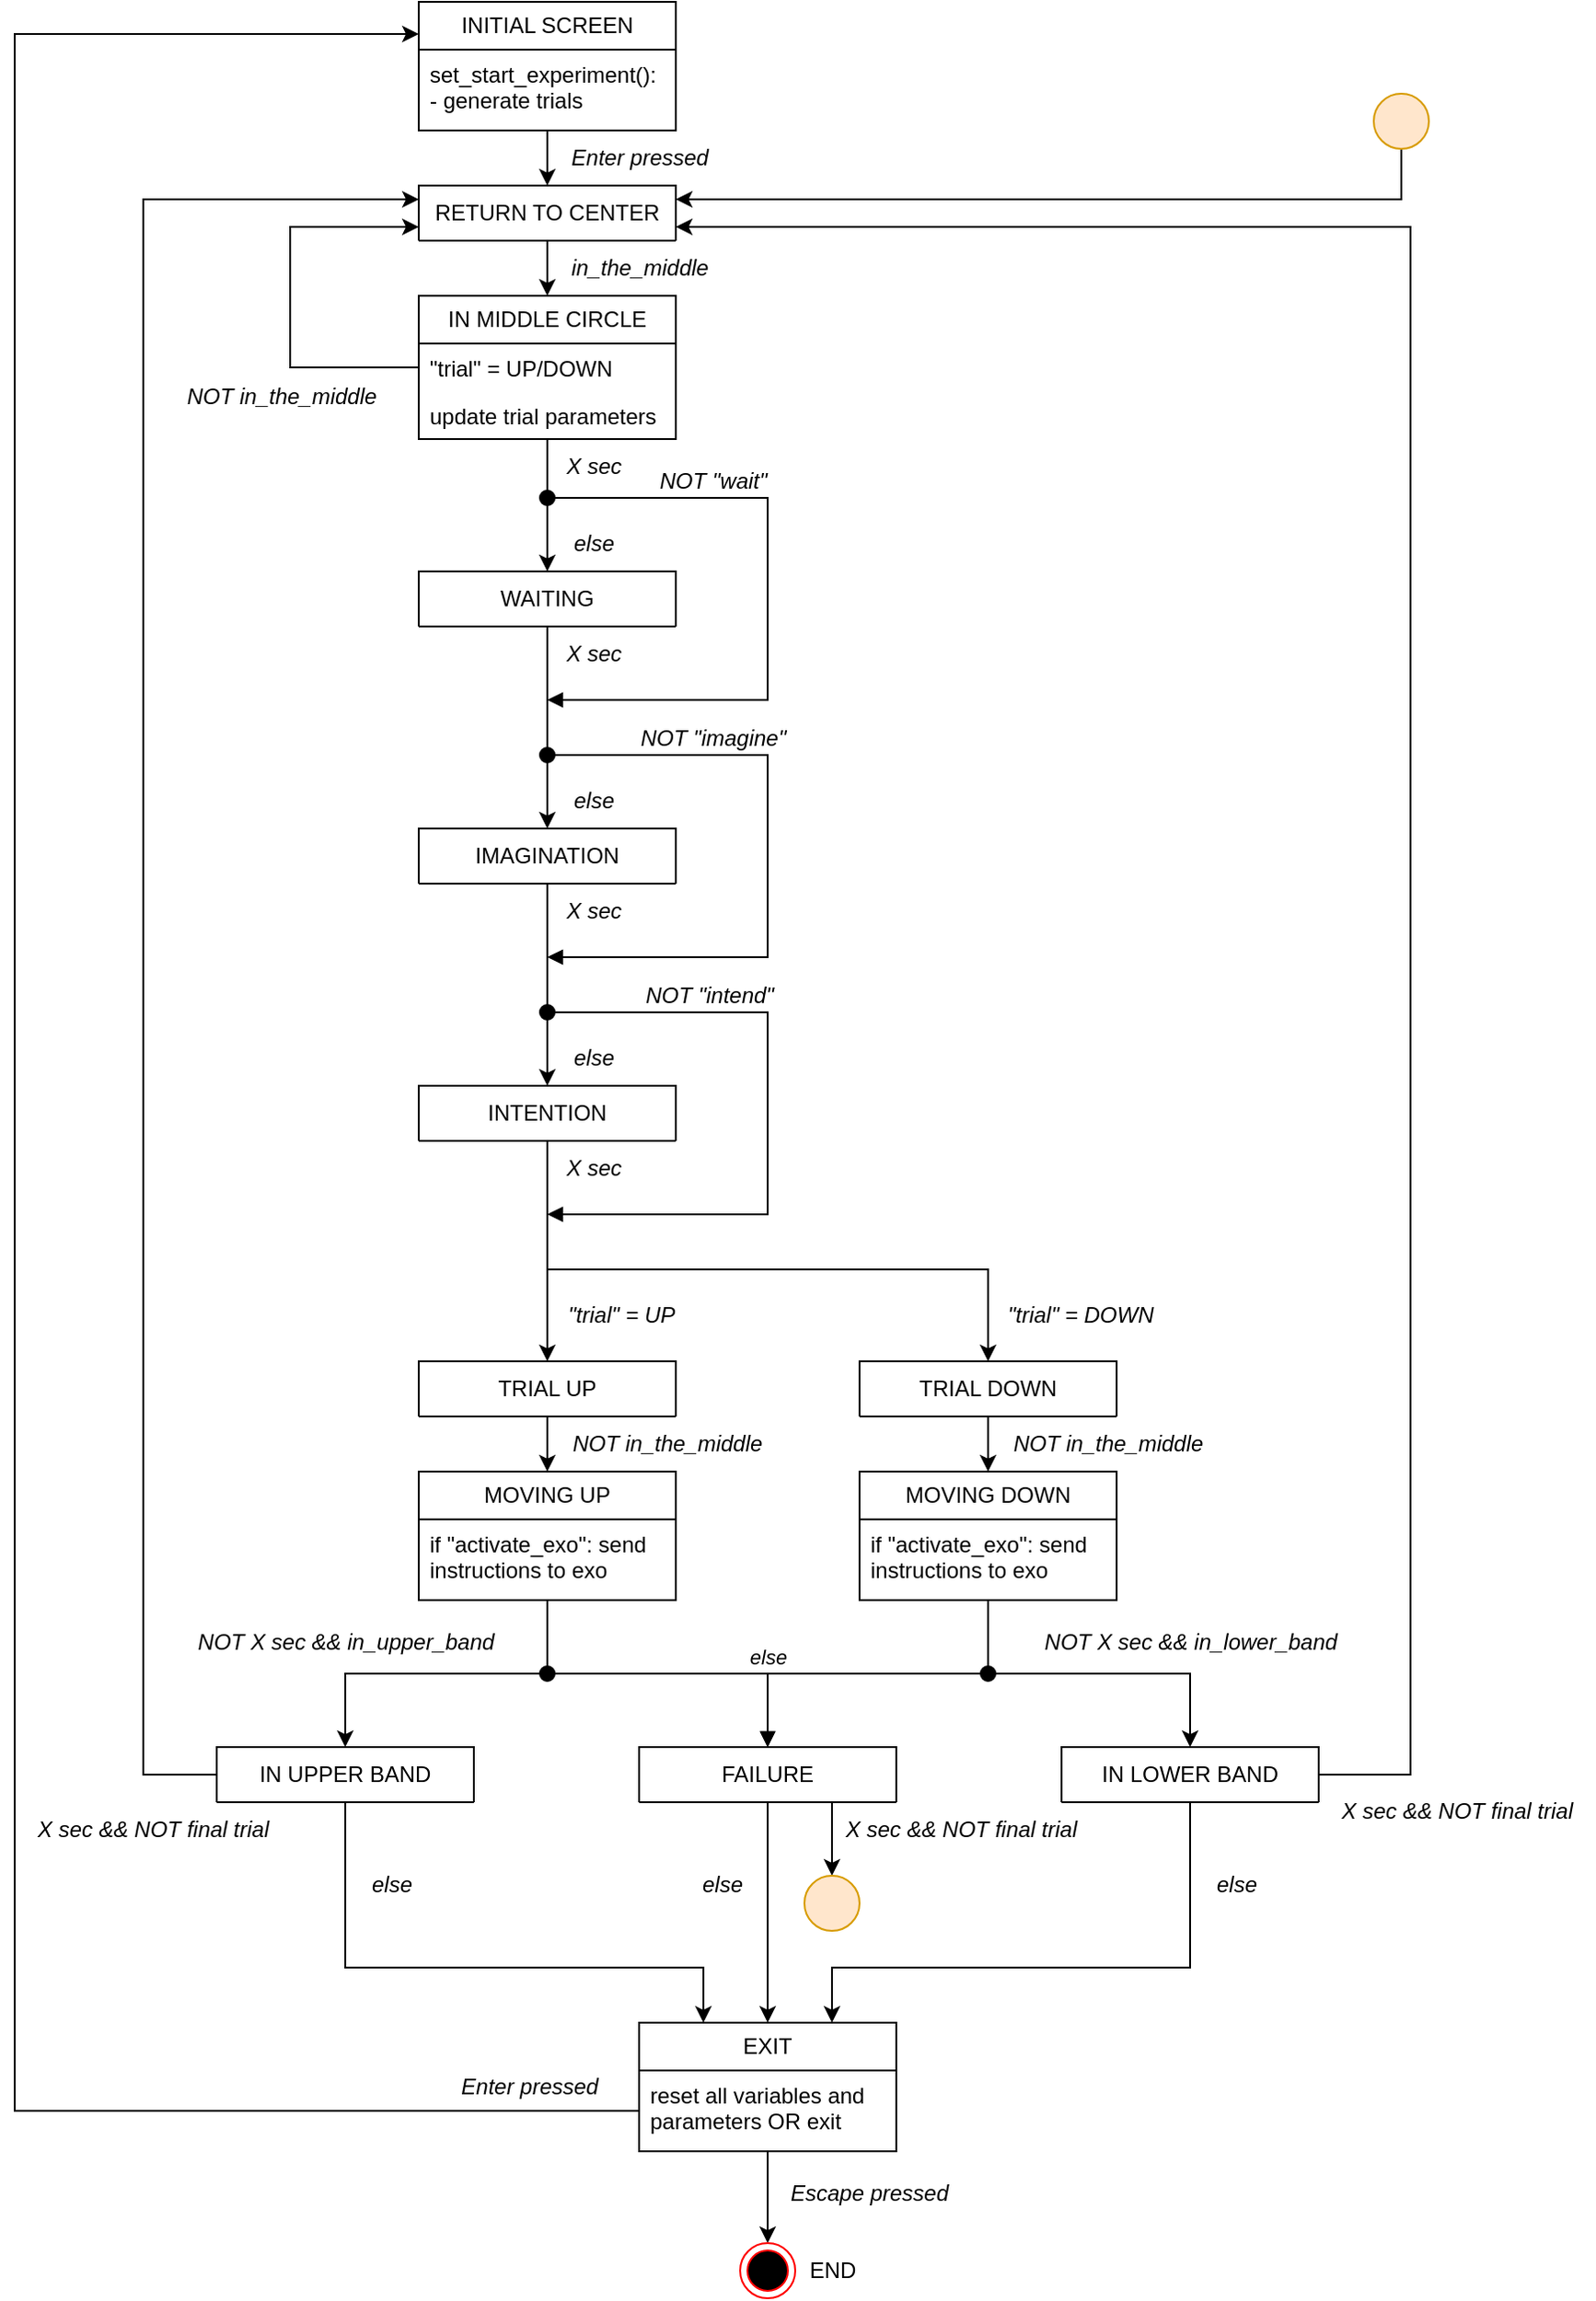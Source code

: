 <mxfile version="27.1.3">
  <diagram name="Page-1" id="r2N7GGUg9gY0oge6_CaD">
    <mxGraphModel dx="2404" dy="2003" grid="1" gridSize="10" guides="1" tooltips="1" connect="1" arrows="1" fold="1" page="1" pageScale="1" pageWidth="850" pageHeight="1100" math="0" shadow="0">
      <root>
        <mxCell id="0" />
        <mxCell id="1" parent="0" />
        <mxCell id="wUgSTWVwJ2IMOrGfkY7S-16" value="" style="edgeStyle=orthogonalEdgeStyle;rounded=0;orthogonalLoop=1;jettySize=auto;html=1;" parent="1" source="wUgSTWVwJ2IMOrGfkY7S-10" target="wUgSTWVwJ2IMOrGfkY7S-14" edge="1">
          <mxGeometry relative="1" as="geometry" />
        </mxCell>
        <mxCell id="wUgSTWVwJ2IMOrGfkY7S-10" value="INITIAL SCREEN" style="swimlane;fontStyle=0;childLayout=stackLayout;horizontal=1;startSize=26;fillColor=none;horizontalStack=0;resizeParent=1;resizeParentMax=0;resizeLast=0;collapsible=1;marginBottom=0;whiteSpace=wrap;html=1;" parent="1" vertex="1">
          <mxGeometry x="170" y="-30" width="140" height="70" as="geometry" />
        </mxCell>
        <mxCell id="wUgSTWVwJ2IMOrGfkY7S-11" value="set_start_experiment():&lt;div&gt;- generate trials&lt;/div&gt;" style="text;strokeColor=none;fillColor=none;align=left;verticalAlign=top;spacingLeft=4;spacingRight=4;overflow=hidden;rotatable=0;points=[[0,0.5],[1,0.5]];portConstraint=eastwest;whiteSpace=wrap;html=1;" parent="wUgSTWVwJ2IMOrGfkY7S-10" vertex="1">
          <mxGeometry y="26" width="140" height="44" as="geometry" />
        </mxCell>
        <mxCell id="wUgSTWVwJ2IMOrGfkY7S-19" value="" style="edgeStyle=orthogonalEdgeStyle;rounded=0;orthogonalLoop=1;jettySize=auto;html=1;entryX=0.5;entryY=0;entryDx=0;entryDy=0;" parent="1" source="wUgSTWVwJ2IMOrGfkY7S-14" target="wUgSTWVwJ2IMOrGfkY7S-26" edge="1">
          <mxGeometry relative="1" as="geometry">
            <mxPoint x="240" y="170" as="targetPoint" />
          </mxGeometry>
        </mxCell>
        <mxCell id="wUgSTWVwJ2IMOrGfkY7S-14" value="RETURN TO CENTER" style="swimlane;fontStyle=0;childLayout=stackLayout;horizontal=1;startSize=70;fillColor=none;horizontalStack=0;resizeParent=1;resizeParentMax=0;resizeLast=0;collapsible=1;marginBottom=0;whiteSpace=wrap;html=1;" parent="1" vertex="1">
          <mxGeometry x="170" y="70" width="140" height="30" as="geometry">
            <mxRectangle x="90" y="160" width="160" height="70" as="alternateBounds" />
          </mxGeometry>
        </mxCell>
        <mxCell id="wUgSTWVwJ2IMOrGfkY7S-17" value="&lt;i&gt;Enter pressed&lt;/i&gt;" style="text;html=1;align=center;verticalAlign=middle;resizable=0;points=[];autosize=1;strokeColor=none;fillColor=none;" parent="1" vertex="1">
          <mxGeometry x="240" y="40" width="100" height="30" as="geometry" />
        </mxCell>
        <mxCell id="wUgSTWVwJ2IMOrGfkY7S-20" value="&lt;i&gt;in_the_middle&lt;/i&gt;" style="text;html=1;align=center;verticalAlign=middle;resizable=0;points=[];autosize=1;strokeColor=none;fillColor=none;" parent="1" vertex="1">
          <mxGeometry x="240" y="100" width="100" height="30" as="geometry" />
        </mxCell>
        <mxCell id="wUgSTWVwJ2IMOrGfkY7S-32" value="" style="edgeStyle=orthogonalEdgeStyle;rounded=0;orthogonalLoop=1;jettySize=auto;html=1;" parent="1" source="wUgSTWVwJ2IMOrGfkY7S-21" target="wUgSTWVwJ2IMOrGfkY7S-31" edge="1">
          <mxGeometry relative="1" as="geometry">
            <Array as="points">
              <mxPoint x="240" y="370" />
              <mxPoint x="240" y="370" />
            </Array>
          </mxGeometry>
        </mxCell>
        <mxCell id="wUgSTWVwJ2IMOrGfkY7S-21" value="WAITING" style="swimlane;fontStyle=0;childLayout=stackLayout;horizontal=1;startSize=70;fillColor=none;horizontalStack=0;resizeParent=1;resizeParentMax=0;resizeLast=0;collapsible=1;marginBottom=0;whiteSpace=wrap;html=1;" parent="1" vertex="1">
          <mxGeometry x="170" y="280" width="140" height="30" as="geometry" />
        </mxCell>
        <mxCell id="wUgSTWVwJ2IMOrGfkY7S-23" value="&lt;i&gt;X sec&lt;/i&gt;" style="text;html=1;align=center;verticalAlign=middle;resizable=0;points=[];autosize=1;strokeColor=none;fillColor=none;" parent="1" vertex="1">
          <mxGeometry x="240" y="208" width="50" height="30" as="geometry" />
        </mxCell>
        <mxCell id="wUgSTWVwJ2IMOrGfkY7S-30" style="edgeStyle=orthogonalEdgeStyle;rounded=0;orthogonalLoop=1;jettySize=auto;html=1;entryX=0.5;entryY=0;entryDx=0;entryDy=0;" parent="1" source="wUgSTWVwJ2IMOrGfkY7S-26" target="wUgSTWVwJ2IMOrGfkY7S-21" edge="1">
          <mxGeometry relative="1" as="geometry" />
        </mxCell>
        <mxCell id="wUgSTWVwJ2IMOrGfkY7S-26" value="IN MIDDLE CIRCLE" style="swimlane;fontStyle=0;childLayout=stackLayout;horizontal=1;startSize=26;fillColor=none;horizontalStack=0;resizeParent=1;resizeParentMax=0;resizeLast=0;collapsible=1;marginBottom=0;whiteSpace=wrap;html=1;" parent="1" vertex="1">
          <mxGeometry x="170" y="130" width="140" height="78" as="geometry" />
        </mxCell>
        <mxCell id="wUgSTWVwJ2IMOrGfkY7S-27" value="&quot;trial&quot; = UP/DOWN" style="text;strokeColor=none;fillColor=none;align=left;verticalAlign=top;spacingLeft=4;spacingRight=4;overflow=hidden;rotatable=0;points=[[0,0.5],[1,0.5]];portConstraint=eastwest;whiteSpace=wrap;html=1;" parent="wUgSTWVwJ2IMOrGfkY7S-26" vertex="1">
          <mxGeometry y="26" width="140" height="26" as="geometry" />
        </mxCell>
        <mxCell id="wUgSTWVwJ2IMOrGfkY7S-28" value="update trial parameters" style="text;strokeColor=none;fillColor=none;align=left;verticalAlign=top;spacingLeft=4;spacingRight=4;overflow=hidden;rotatable=0;points=[[0,0.5],[1,0.5]];portConstraint=eastwest;whiteSpace=wrap;html=1;" parent="wUgSTWVwJ2IMOrGfkY7S-26" vertex="1">
          <mxGeometry y="52" width="140" height="26" as="geometry" />
        </mxCell>
        <mxCell id="wUgSTWVwJ2IMOrGfkY7S-34" value="" style="edgeStyle=orthogonalEdgeStyle;rounded=0;orthogonalLoop=1;jettySize=auto;html=1;" parent="1" source="wUgSTWVwJ2IMOrGfkY7S-31" target="wUgSTWVwJ2IMOrGfkY7S-33" edge="1">
          <mxGeometry relative="1" as="geometry" />
        </mxCell>
        <mxCell id="wUgSTWVwJ2IMOrGfkY7S-31" value="IMAGINATION" style="swimlane;fontStyle=0;childLayout=stackLayout;horizontal=1;startSize=70;fillColor=none;horizontalStack=0;resizeParent=1;resizeParentMax=0;resizeLast=0;collapsible=1;marginBottom=0;whiteSpace=wrap;html=1;" parent="1" vertex="1">
          <mxGeometry x="170" y="420" width="140" height="30" as="geometry" />
        </mxCell>
        <mxCell id="wUgSTWVwJ2IMOrGfkY7S-43" style="edgeStyle=orthogonalEdgeStyle;rounded=0;orthogonalLoop=1;jettySize=auto;html=1;entryX=0.5;entryY=0;entryDx=0;entryDy=0;" parent="1" source="wUgSTWVwJ2IMOrGfkY7S-33" target="YPfO76O6mauMnVw7j9MQ-5" edge="1">
          <mxGeometry relative="1" as="geometry">
            <mxPoint x="170" y="660" as="targetPoint" />
          </mxGeometry>
        </mxCell>
        <mxCell id="wUgSTWVwJ2IMOrGfkY7S-44" style="edgeStyle=orthogonalEdgeStyle;rounded=0;orthogonalLoop=1;jettySize=auto;html=1;exitX=0.5;exitY=1;exitDx=0;exitDy=0;entryX=0.5;entryY=0;entryDx=0;entryDy=0;" parent="1" source="wUgSTWVwJ2IMOrGfkY7S-33" target="YPfO76O6mauMnVw7j9MQ-7" edge="1">
          <mxGeometry relative="1" as="geometry">
            <Array as="points">
              <mxPoint x="240" y="660" />
              <mxPoint x="480" y="660" />
            </Array>
            <mxPoint x="490" y="560" as="targetPoint" />
          </mxGeometry>
        </mxCell>
        <mxCell id="wUgSTWVwJ2IMOrGfkY7S-33" value="INTENTION" style="swimlane;fontStyle=0;childLayout=stackLayout;horizontal=1;startSize=70;fillColor=none;horizontalStack=0;resizeParent=1;resizeParentMax=0;resizeLast=0;collapsible=1;marginBottom=0;whiteSpace=wrap;html=1;" parent="1" vertex="1">
          <mxGeometry x="170" y="560" width="140" height="30" as="geometry" />
        </mxCell>
        <mxCell id="wUgSTWVwJ2IMOrGfkY7S-35" value="&lt;i&gt;X sec&lt;/i&gt;" style="text;html=1;align=center;verticalAlign=middle;resizable=0;points=[];autosize=1;strokeColor=none;fillColor=none;" parent="1" vertex="1">
          <mxGeometry x="240" y="310" width="50" height="30" as="geometry" />
        </mxCell>
        <mxCell id="wUgSTWVwJ2IMOrGfkY7S-36" value="&lt;i&gt;X sec&lt;/i&gt;" style="text;html=1;align=center;verticalAlign=middle;resizable=0;points=[];autosize=1;strokeColor=none;fillColor=none;" parent="1" vertex="1">
          <mxGeometry x="240" y="450" width="50" height="30" as="geometry" />
        </mxCell>
        <mxCell id="wUgSTWVwJ2IMOrGfkY7S-45" value="&lt;i&gt;&quot;trial&quot; = UP&lt;/i&gt;" style="text;html=1;align=center;verticalAlign=middle;resizable=0;points=[];autosize=1;strokeColor=none;fillColor=none;" parent="1" vertex="1">
          <mxGeometry x="240" y="670" width="80" height="30" as="geometry" />
        </mxCell>
        <mxCell id="wUgSTWVwJ2IMOrGfkY7S-46" value="&lt;i&gt;&quot;trial&quot; = DOWN&lt;/i&gt;" style="text;html=1;align=center;verticalAlign=middle;resizable=0;points=[];autosize=1;strokeColor=none;fillColor=none;" parent="1" vertex="1">
          <mxGeometry x="480" y="670" width="100" height="30" as="geometry" />
        </mxCell>
        <mxCell id="wUgSTWVwJ2IMOrGfkY7S-53" value="&lt;i style=&quot;font-size: 12px;&quot;&gt;NOT &quot;imagine&quot;&lt;/i&gt;" style="html=1;verticalAlign=bottom;startArrow=oval;startFill=1;endArrow=block;startSize=8;curved=0;rounded=0;" parent="1" edge="1">
          <mxGeometry x="-0.486" width="60" relative="1" as="geometry">
            <mxPoint x="240" y="380" as="sourcePoint" />
            <mxPoint x="240" y="490" as="targetPoint" />
            <Array as="points">
              <mxPoint x="360" y="380" />
              <mxPoint x="360" y="490" />
            </Array>
            <mxPoint as="offset" />
          </mxGeometry>
        </mxCell>
        <mxCell id="wUgSTWVwJ2IMOrGfkY7S-54" value="&lt;i&gt;else&lt;/i&gt;" style="text;html=1;align=center;verticalAlign=middle;resizable=0;points=[];autosize=1;strokeColor=none;fillColor=none;" parent="1" vertex="1">
          <mxGeometry x="240" y="390" width="50" height="30" as="geometry" />
        </mxCell>
        <mxCell id="wUgSTWVwJ2IMOrGfkY7S-55" value="&lt;i style=&quot;font-size: 12px;&quot;&gt;NOT &quot;intend&quot;&lt;/i&gt;" style="html=1;verticalAlign=bottom;startArrow=oval;startFill=1;endArrow=block;startSize=8;curved=0;rounded=0;" parent="1" edge="1">
          <mxGeometry x="-0.5" width="60" relative="1" as="geometry">
            <mxPoint x="240" y="520" as="sourcePoint" />
            <mxPoint x="240" y="630" as="targetPoint" />
            <Array as="points">
              <mxPoint x="360" y="520" />
              <mxPoint x="360" y="630" />
            </Array>
            <mxPoint as="offset" />
          </mxGeometry>
        </mxCell>
        <mxCell id="wUgSTWVwJ2IMOrGfkY7S-56" value="&lt;i&gt;else&lt;/i&gt;" style="text;html=1;align=center;verticalAlign=middle;resizable=0;points=[];autosize=1;strokeColor=none;fillColor=none;" parent="1" vertex="1">
          <mxGeometry x="240" y="530" width="50" height="30" as="geometry" />
        </mxCell>
        <mxCell id="wUgSTWVwJ2IMOrGfkY7S-61" value="&lt;i&gt;NOT in_the_middle&lt;/i&gt;" style="text;html=1;align=center;verticalAlign=middle;resizable=0;points=[];autosize=1;strokeColor=none;fillColor=none;horizontal=1;" parent="1" vertex="1">
          <mxGeometry x="30" y="170" width="130" height="30" as="geometry" />
        </mxCell>
        <mxCell id="wUgSTWVwJ2IMOrGfkY7S-92" style="edgeStyle=orthogonalEdgeStyle;rounded=0;orthogonalLoop=1;jettySize=auto;html=1;exitX=0.5;exitY=1;exitDx=0;exitDy=0;entryX=0.25;entryY=0;entryDx=0;entryDy=0;" parent="1" source="wUgSTWVwJ2IMOrGfkY7S-62" target="wUgSTWVwJ2IMOrGfkY7S-90" edge="1">
          <mxGeometry relative="1" as="geometry">
            <Array as="points">
              <mxPoint x="130" y="1040" />
              <mxPoint x="325" y="1040" />
            </Array>
          </mxGeometry>
        </mxCell>
        <mxCell id="wUgSTWVwJ2IMOrGfkY7S-118" style="edgeStyle=orthogonalEdgeStyle;rounded=0;orthogonalLoop=1;jettySize=auto;html=1;exitX=0;exitY=0.5;exitDx=0;exitDy=0;entryX=0;entryY=0.25;entryDx=0;entryDy=0;" parent="1" source="wUgSTWVwJ2IMOrGfkY7S-62" target="wUgSTWVwJ2IMOrGfkY7S-14" edge="1">
          <mxGeometry relative="1" as="geometry">
            <Array as="points">
              <mxPoint x="20" y="935" />
              <mxPoint x="20" y="78" />
            </Array>
          </mxGeometry>
        </mxCell>
        <mxCell id="wUgSTWVwJ2IMOrGfkY7S-62" value="IN UPPER BAND" style="swimlane;fontStyle=0;childLayout=stackLayout;horizontal=1;startSize=70;fillColor=none;horizontalStack=0;resizeParent=1;resizeParentMax=0;resizeLast=0;collapsible=1;marginBottom=0;whiteSpace=wrap;html=1;" parent="1" vertex="1">
          <mxGeometry x="60" y="920" width="140" height="30" as="geometry" />
        </mxCell>
        <mxCell id="wUgSTWVwJ2IMOrGfkY7S-83" style="edgeStyle=orthogonalEdgeStyle;rounded=0;orthogonalLoop=1;jettySize=auto;html=1;exitX=1;exitY=0.5;exitDx=0;exitDy=0;entryX=1;entryY=0.75;entryDx=0;entryDy=0;" parent="1" source="wUgSTWVwJ2IMOrGfkY7S-65" target="wUgSTWVwJ2IMOrGfkY7S-14" edge="1">
          <mxGeometry relative="1" as="geometry">
            <Array as="points">
              <mxPoint x="710" y="935" />
              <mxPoint x="710" y="93" />
            </Array>
          </mxGeometry>
        </mxCell>
        <mxCell id="wUgSTWVwJ2IMOrGfkY7S-94" style="edgeStyle=orthogonalEdgeStyle;rounded=0;orthogonalLoop=1;jettySize=auto;html=1;exitX=0.5;exitY=1;exitDx=0;exitDy=0;entryX=0.75;entryY=0;entryDx=0;entryDy=0;" parent="1" source="wUgSTWVwJ2IMOrGfkY7S-65" target="wUgSTWVwJ2IMOrGfkY7S-90" edge="1">
          <mxGeometry relative="1" as="geometry">
            <Array as="points">
              <mxPoint x="590" y="1040" />
              <mxPoint x="395" y="1040" />
            </Array>
          </mxGeometry>
        </mxCell>
        <mxCell id="wUgSTWVwJ2IMOrGfkY7S-65" value="IN LOWER BAND" style="swimlane;fontStyle=0;childLayout=stackLayout;horizontal=1;startSize=70;fillColor=none;horizontalStack=0;resizeParent=1;resizeParentMax=0;resizeLast=0;collapsible=1;marginBottom=0;whiteSpace=wrap;html=1;" parent="1" vertex="1">
          <mxGeometry x="520" y="920" width="140" height="30" as="geometry" />
        </mxCell>
        <mxCell id="wUgSTWVwJ2IMOrGfkY7S-93" style="edgeStyle=orthogonalEdgeStyle;rounded=0;orthogonalLoop=1;jettySize=auto;html=1;exitX=0.5;exitY=1;exitDx=0;exitDy=0;entryX=0.5;entryY=0;entryDx=0;entryDy=0;" parent="1" source="wUgSTWVwJ2IMOrGfkY7S-68" target="wUgSTWVwJ2IMOrGfkY7S-90" edge="1">
          <mxGeometry relative="1" as="geometry" />
        </mxCell>
        <mxCell id="wUgSTWVwJ2IMOrGfkY7S-101" style="edgeStyle=orthogonalEdgeStyle;rounded=0;orthogonalLoop=1;jettySize=auto;html=1;exitX=0.75;exitY=1;exitDx=0;exitDy=0;entryX=0.5;entryY=0;entryDx=0;entryDy=0;" parent="1" source="wUgSTWVwJ2IMOrGfkY7S-68" target="wUgSTWVwJ2IMOrGfkY7S-100" edge="1">
          <mxGeometry relative="1" as="geometry" />
        </mxCell>
        <mxCell id="wUgSTWVwJ2IMOrGfkY7S-68" value="FAILURE" style="swimlane;fontStyle=0;childLayout=stackLayout;horizontal=1;startSize=30;fillColor=none;horizontalStack=0;resizeParent=1;resizeParentMax=0;resizeLast=0;collapsible=1;marginBottom=0;whiteSpace=wrap;html=1;" parent="1" vertex="1">
          <mxGeometry x="290" y="920" width="140" height="30" as="geometry" />
        </mxCell>
        <mxCell id="wUgSTWVwJ2IMOrGfkY7S-70" value="&lt;i&gt;else&lt;/i&gt;" style="html=1;verticalAlign=bottom;startArrow=oval;startFill=1;endArrow=block;startSize=8;curved=0;rounded=0;entryX=0.5;entryY=0;entryDx=0;entryDy=0;" parent="1" target="wUgSTWVwJ2IMOrGfkY7S-68" edge="1">
          <mxGeometry x="0.5" width="60" relative="1" as="geometry">
            <mxPoint x="240" y="880" as="sourcePoint" />
            <mxPoint x="410" y="890" as="targetPoint" />
            <Array as="points">
              <mxPoint x="360" y="880" />
            </Array>
            <mxPoint as="offset" />
          </mxGeometry>
        </mxCell>
        <mxCell id="wUgSTWVwJ2IMOrGfkY7S-72" value="" style="html=1;verticalAlign=bottom;startArrow=oval;startFill=1;endArrow=block;startSize=8;curved=0;rounded=0;entryX=0.5;entryY=0;entryDx=0;entryDy=0;" parent="1" target="wUgSTWVwJ2IMOrGfkY7S-68" edge="1">
          <mxGeometry x="-0.294" width="60" relative="1" as="geometry">
            <mxPoint x="480" y="880" as="sourcePoint" />
            <mxPoint x="380" y="930" as="targetPoint" />
            <Array as="points">
              <mxPoint x="360" y="880" />
            </Array>
            <mxPoint as="offset" />
          </mxGeometry>
        </mxCell>
        <mxCell id="wUgSTWVwJ2IMOrGfkY7S-73" value="&lt;i&gt;NOT X sec &amp;amp;&amp;amp; in_upper_band&lt;/i&gt;" style="text;html=1;align=center;verticalAlign=middle;resizable=0;points=[];autosize=1;strokeColor=none;fillColor=none;" parent="1" vertex="1">
          <mxGeometry x="40" y="848" width="180" height="30" as="geometry" />
        </mxCell>
        <mxCell id="wUgSTWVwJ2IMOrGfkY7S-74" value="&lt;i&gt;NOT X sec &amp;amp;&amp;amp; in_lower_band&lt;/i&gt;" style="text;html=1;align=center;verticalAlign=middle;resizable=0;points=[];autosize=1;strokeColor=none;fillColor=none;" parent="1" vertex="1">
          <mxGeometry x="500" y="848" width="180" height="30" as="geometry" />
        </mxCell>
        <mxCell id="wUgSTWVwJ2IMOrGfkY7S-77" value="&lt;i&gt;X sec&lt;/i&gt;" style="text;html=1;align=center;verticalAlign=middle;resizable=0;points=[];autosize=1;strokeColor=none;fillColor=none;" parent="1" vertex="1">
          <mxGeometry x="240" y="590" width="50" height="30" as="geometry" />
        </mxCell>
        <mxCell id="wUgSTWVwJ2IMOrGfkY7S-80" style="edgeStyle=orthogonalEdgeStyle;rounded=0;orthogonalLoop=1;jettySize=auto;html=1;exitX=0;exitY=0.5;exitDx=0;exitDy=0;entryX=0;entryY=0.75;entryDx=0;entryDy=0;" parent="1" source="wUgSTWVwJ2IMOrGfkY7S-27" target="wUgSTWVwJ2IMOrGfkY7S-14" edge="1">
          <mxGeometry relative="1" as="geometry">
            <Array as="points">
              <mxPoint x="100" y="169" />
              <mxPoint x="100" y="93" />
            </Array>
          </mxGeometry>
        </mxCell>
        <mxCell id="wUgSTWVwJ2IMOrGfkY7S-81" value="&lt;i&gt;X sec &amp;amp;&amp;amp; NOT final trial&lt;/i&gt;" style="text;html=1;align=center;verticalAlign=middle;resizable=0;points=[];autosize=1;strokeColor=none;fillColor=none;" parent="1" vertex="1">
          <mxGeometry x="-50" y="950" width="150" height="30" as="geometry" />
        </mxCell>
        <mxCell id="wUgSTWVwJ2IMOrGfkY7S-82" value="&lt;i&gt;X sec &amp;amp;&amp;amp; NOT final trial&lt;/i&gt;" style="text;html=1;align=center;verticalAlign=middle;resizable=0;points=[];autosize=1;strokeColor=none;fillColor=none;" parent="1" vertex="1">
          <mxGeometry x="660" y="940" width="150" height="30" as="geometry" />
        </mxCell>
        <mxCell id="wUgSTWVwJ2IMOrGfkY7S-89" value="&lt;i&gt;X sec &amp;amp;&amp;amp; NOT final trial&lt;/i&gt;" style="text;html=1;align=center;verticalAlign=middle;resizable=0;points=[];autosize=1;strokeColor=none;fillColor=none;" parent="1" vertex="1">
          <mxGeometry x="390" y="950" width="150" height="30" as="geometry" />
        </mxCell>
        <mxCell id="wUgSTWVwJ2IMOrGfkY7S-116" style="edgeStyle=orthogonalEdgeStyle;rounded=0;orthogonalLoop=1;jettySize=auto;html=1;entryX=0.5;entryY=0;entryDx=0;entryDy=0;" parent="1" source="wUgSTWVwJ2IMOrGfkY7S-90" target="wUgSTWVwJ2IMOrGfkY7S-102" edge="1">
          <mxGeometry relative="1" as="geometry" />
        </mxCell>
        <mxCell id="wUgSTWVwJ2IMOrGfkY7S-90" value="EXIT" style="swimlane;fontStyle=0;childLayout=stackLayout;horizontal=1;startSize=26;fillColor=none;horizontalStack=0;resizeParent=1;resizeParentMax=0;resizeLast=0;collapsible=1;marginBottom=0;whiteSpace=wrap;html=1;" parent="1" vertex="1">
          <mxGeometry x="290" y="1070" width="140" height="70" as="geometry" />
        </mxCell>
        <mxCell id="wUgSTWVwJ2IMOrGfkY7S-91" value="reset all variables and parameters OR exit" style="text;strokeColor=none;fillColor=none;align=left;verticalAlign=top;spacingLeft=4;spacingRight=4;overflow=hidden;rotatable=0;points=[[0,0.5],[1,0.5]];portConstraint=eastwest;whiteSpace=wrap;html=1;" parent="wUgSTWVwJ2IMOrGfkY7S-90" vertex="1">
          <mxGeometry y="26" width="140" height="44" as="geometry" />
        </mxCell>
        <mxCell id="wUgSTWVwJ2IMOrGfkY7S-99" style="edgeStyle=orthogonalEdgeStyle;rounded=0;orthogonalLoop=1;jettySize=auto;html=1;exitX=0.5;exitY=1;exitDx=0;exitDy=0;entryX=1;entryY=0.25;entryDx=0;entryDy=0;" parent="1" source="wUgSTWVwJ2IMOrGfkY7S-97" target="wUgSTWVwJ2IMOrGfkY7S-14" edge="1">
          <mxGeometry relative="1" as="geometry" />
        </mxCell>
        <mxCell id="wUgSTWVwJ2IMOrGfkY7S-97" value="" style="ellipse;html=1;fillColor=#ffe6cc;strokeColor=#d79b00;" parent="1" vertex="1">
          <mxGeometry x="690" y="20" width="30" height="30" as="geometry" />
        </mxCell>
        <mxCell id="wUgSTWVwJ2IMOrGfkY7S-100" value="" style="ellipse;html=1;fillColor=#ffe6cc;strokeColor=#d79b00;" parent="1" vertex="1">
          <mxGeometry x="380" y="990" width="30" height="30" as="geometry" />
        </mxCell>
        <mxCell id="wUgSTWVwJ2IMOrGfkY7S-102" value="" style="ellipse;html=1;shape=endState;fillColor=#000000;strokeColor=#ff0000;" parent="1" vertex="1">
          <mxGeometry x="345" y="1190" width="30" height="30" as="geometry" />
        </mxCell>
        <mxCell id="wUgSTWVwJ2IMOrGfkY7S-107" value="&lt;i&gt;else&lt;/i&gt;" style="text;html=1;align=center;verticalAlign=middle;resizable=0;points=[];autosize=1;strokeColor=none;fillColor=none;" parent="1" vertex="1">
          <mxGeometry x="130" y="980" width="50" height="30" as="geometry" />
        </mxCell>
        <mxCell id="wUgSTWVwJ2IMOrGfkY7S-108" value="&lt;i&gt;else&lt;/i&gt;" style="text;html=1;align=center;verticalAlign=middle;resizable=0;points=[];autosize=1;strokeColor=none;fillColor=none;" parent="1" vertex="1">
          <mxGeometry x="590" y="980" width="50" height="30" as="geometry" />
        </mxCell>
        <mxCell id="wUgSTWVwJ2IMOrGfkY7S-109" value="&lt;i&gt;else&lt;/i&gt;" style="text;html=1;align=center;verticalAlign=middle;resizable=0;points=[];autosize=1;strokeColor=none;fillColor=none;" parent="1" vertex="1">
          <mxGeometry x="310" y="980" width="50" height="30" as="geometry" />
        </mxCell>
        <mxCell id="wUgSTWVwJ2IMOrGfkY7S-110" value="END" style="text;html=1;align=center;verticalAlign=middle;resizable=0;points=[];autosize=1;strokeColor=none;fillColor=none;" parent="1" vertex="1">
          <mxGeometry x="370" y="1190" width="50" height="30" as="geometry" />
        </mxCell>
        <mxCell id="wUgSTWVwJ2IMOrGfkY7S-114" value="&lt;i&gt;Escape pressed&lt;/i&gt;" style="text;html=1;align=center;verticalAlign=middle;resizable=0;points=[];autosize=1;strokeColor=none;fillColor=none;" parent="1" vertex="1">
          <mxGeometry x="360" y="1148" width="110" height="30" as="geometry" />
        </mxCell>
        <mxCell id="wUgSTWVwJ2IMOrGfkY7S-117" value="&lt;i&gt;Enter pressed&lt;/i&gt;" style="text;html=1;align=center;verticalAlign=middle;resizable=0;points=[];autosize=1;strokeColor=none;fillColor=none;" parent="1" vertex="1">
          <mxGeometry x="180" y="1090" width="100" height="30" as="geometry" />
        </mxCell>
        <mxCell id="wUgSTWVwJ2IMOrGfkY7S-119" style="edgeStyle=orthogonalEdgeStyle;rounded=0;orthogonalLoop=1;jettySize=auto;html=1;exitX=0;exitY=0.5;exitDx=0;exitDy=0;entryX=0;entryY=0.25;entryDx=0;entryDy=0;" parent="1" source="wUgSTWVwJ2IMOrGfkY7S-91" target="wUgSTWVwJ2IMOrGfkY7S-10" edge="1">
          <mxGeometry relative="1" as="geometry">
            <Array as="points">
              <mxPoint x="-50" y="1118" />
              <mxPoint x="-50" y="-12" />
            </Array>
          </mxGeometry>
        </mxCell>
        <mxCell id="OsT0o339CyNUebNq2Slb-1" value="&lt;i style=&quot;font-size: 12px;&quot;&gt;NOT &quot;wait&quot;&lt;/i&gt;" style="html=1;verticalAlign=bottom;startArrow=oval;startFill=1;endArrow=block;startSize=8;curved=0;rounded=0;" parent="1" edge="1">
          <mxGeometry x="-0.486" width="60" relative="1" as="geometry">
            <mxPoint x="240" y="240" as="sourcePoint" />
            <mxPoint x="240" y="350" as="targetPoint" />
            <Array as="points">
              <mxPoint x="360" y="240" />
              <mxPoint x="360" y="350" />
            </Array>
            <mxPoint as="offset" />
          </mxGeometry>
        </mxCell>
        <mxCell id="OsT0o339CyNUebNq2Slb-2" value="&lt;i&gt;else&lt;/i&gt;" style="text;html=1;align=center;verticalAlign=middle;resizable=0;points=[];autosize=1;strokeColor=none;fillColor=none;" parent="1" vertex="1">
          <mxGeometry x="240" y="250" width="50" height="30" as="geometry" />
        </mxCell>
        <mxCell id="YPfO76O6mauMnVw7j9MQ-12" style="edgeStyle=orthogonalEdgeStyle;rounded=0;orthogonalLoop=1;jettySize=auto;html=1;exitX=0.5;exitY=1;exitDx=0;exitDy=0;entryX=0.5;entryY=0;entryDx=0;entryDy=0;" edge="1" parent="1" source="YPfO76O6mauMnVw7j9MQ-1" target="wUgSTWVwJ2IMOrGfkY7S-62">
          <mxGeometry relative="1" as="geometry" />
        </mxCell>
        <mxCell id="YPfO76O6mauMnVw7j9MQ-1" value="MOVING UP" style="swimlane;fontStyle=0;childLayout=stackLayout;horizontal=1;startSize=26;fillColor=none;horizontalStack=0;resizeParent=1;resizeParentMax=0;resizeLast=0;collapsible=1;marginBottom=0;whiteSpace=wrap;html=1;" vertex="1" parent="1">
          <mxGeometry x="170" y="770" width="140" height="70" as="geometry" />
        </mxCell>
        <mxCell id="YPfO76O6mauMnVw7j9MQ-2" value="if &quot;activate_exo&quot;: send instructions to exo" style="text;strokeColor=none;fillColor=none;align=left;verticalAlign=top;spacingLeft=4;spacingRight=4;overflow=hidden;rotatable=0;points=[[0,0.5],[1,0.5]];portConstraint=eastwest;whiteSpace=wrap;html=1;" vertex="1" parent="YPfO76O6mauMnVw7j9MQ-1">
          <mxGeometry y="26" width="140" height="44" as="geometry" />
        </mxCell>
        <mxCell id="YPfO76O6mauMnVw7j9MQ-13" style="edgeStyle=orthogonalEdgeStyle;rounded=0;orthogonalLoop=1;jettySize=auto;html=1;exitX=0.5;exitY=1;exitDx=0;exitDy=0;entryX=0.5;entryY=0;entryDx=0;entryDy=0;" edge="1" parent="1" source="YPfO76O6mauMnVw7j9MQ-3" target="wUgSTWVwJ2IMOrGfkY7S-65">
          <mxGeometry relative="1" as="geometry" />
        </mxCell>
        <mxCell id="YPfO76O6mauMnVw7j9MQ-3" value="MOVING DOWN" style="swimlane;fontStyle=0;childLayout=stackLayout;horizontal=1;startSize=26;fillColor=none;horizontalStack=0;resizeParent=1;resizeParentMax=0;resizeLast=0;collapsible=1;marginBottom=0;whiteSpace=wrap;html=1;" vertex="1" parent="1">
          <mxGeometry x="410" y="770" width="140" height="70" as="geometry" />
        </mxCell>
        <mxCell id="YPfO76O6mauMnVw7j9MQ-4" value="if &quot;activate_exo&quot;: send instructions to exo" style="text;strokeColor=none;fillColor=none;align=left;verticalAlign=top;spacingLeft=4;spacingRight=4;overflow=hidden;rotatable=0;points=[[0,0.5],[1,0.5]];portConstraint=eastwest;whiteSpace=wrap;html=1;" vertex="1" parent="YPfO76O6mauMnVw7j9MQ-3">
          <mxGeometry y="26" width="140" height="44" as="geometry" />
        </mxCell>
        <mxCell id="YPfO76O6mauMnVw7j9MQ-8" style="edgeStyle=orthogonalEdgeStyle;rounded=0;orthogonalLoop=1;jettySize=auto;html=1;entryX=0.5;entryY=0;entryDx=0;entryDy=0;" edge="1" parent="1" source="YPfO76O6mauMnVw7j9MQ-5" target="YPfO76O6mauMnVw7j9MQ-1">
          <mxGeometry relative="1" as="geometry" />
        </mxCell>
        <mxCell id="YPfO76O6mauMnVw7j9MQ-5" value="TRIAL UP" style="swimlane;fontStyle=0;childLayout=stackLayout;horizontal=1;startSize=70;fillColor=none;horizontalStack=0;resizeParent=1;resizeParentMax=0;resizeLast=0;collapsible=1;marginBottom=0;whiteSpace=wrap;html=1;" vertex="1" parent="1">
          <mxGeometry x="170" y="710" width="140" height="30" as="geometry" />
        </mxCell>
        <mxCell id="YPfO76O6mauMnVw7j9MQ-9" style="edgeStyle=orthogonalEdgeStyle;rounded=0;orthogonalLoop=1;jettySize=auto;html=1;entryX=0.5;entryY=0;entryDx=0;entryDy=0;" edge="1" parent="1" source="YPfO76O6mauMnVw7j9MQ-7" target="YPfO76O6mauMnVw7j9MQ-3">
          <mxGeometry relative="1" as="geometry" />
        </mxCell>
        <mxCell id="YPfO76O6mauMnVw7j9MQ-7" value="TRIAL DOWN" style="swimlane;fontStyle=0;childLayout=stackLayout;horizontal=1;startSize=70;fillColor=none;horizontalStack=0;resizeParent=1;resizeParentMax=0;resizeLast=0;collapsible=1;marginBottom=0;whiteSpace=wrap;html=1;" vertex="1" parent="1">
          <mxGeometry x="410" y="710" width="140" height="30" as="geometry" />
        </mxCell>
        <mxCell id="YPfO76O6mauMnVw7j9MQ-10" value="&lt;i&gt;NOT in_the_middle&lt;/i&gt;" style="text;html=1;align=center;verticalAlign=middle;resizable=0;points=[];autosize=1;strokeColor=none;fillColor=none;" vertex="1" parent="1">
          <mxGeometry x="240" y="740" width="130" height="30" as="geometry" />
        </mxCell>
        <mxCell id="YPfO76O6mauMnVw7j9MQ-11" value="&lt;i&gt;NOT in_the_middle&lt;/i&gt;" style="text;html=1;align=center;verticalAlign=middle;resizable=0;points=[];autosize=1;strokeColor=none;fillColor=none;" vertex="1" parent="1">
          <mxGeometry x="480" y="740" width="130" height="30" as="geometry" />
        </mxCell>
      </root>
    </mxGraphModel>
  </diagram>
</mxfile>

